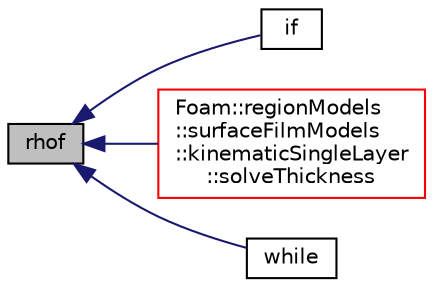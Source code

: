 digraph "rhof"
{
  bgcolor="transparent";
  edge [fontname="Helvetica",fontsize="10",labelfontname="Helvetica",labelfontsize="10"];
  node [fontname="Helvetica",fontsize="10",shape=record];
  rankdir="LR";
  Node4 [label="rhof",height=0.2,width=0.4,color="black", fillcolor="grey75", style="filled", fontcolor="black"];
  Node4 -> Node5 [dir="back",color="midnightblue",fontsize="10",style="solid",fontname="Helvetica"];
  Node5 [label="if",height=0.2,width=0.4,color="black",URL="$a20120.html#ac3cb3741c79f927103d66e27d1c400cf"];
  Node4 -> Node6 [dir="back",color="midnightblue",fontsize="10",style="solid",fontname="Helvetica"];
  Node6 [label="Foam::regionModels\l::surfaceFilmModels\l::kinematicSingleLayer\l::solveThickness",height=0.2,width=0.4,color="red",URL="$a30117.html#a38ccae6e6751502d71d2490fca96a516",tooltip="Solve coupled velocity-thickness equations. "];
  Node4 -> Node11 [dir="back",color="midnightblue",fontsize="10",style="solid",fontname="Helvetica"];
  Node11 [label="while",height=0.2,width=0.4,color="black",URL="$a39299.html#ab13470e79e249d04c443bf59be9ff31d"];
}
